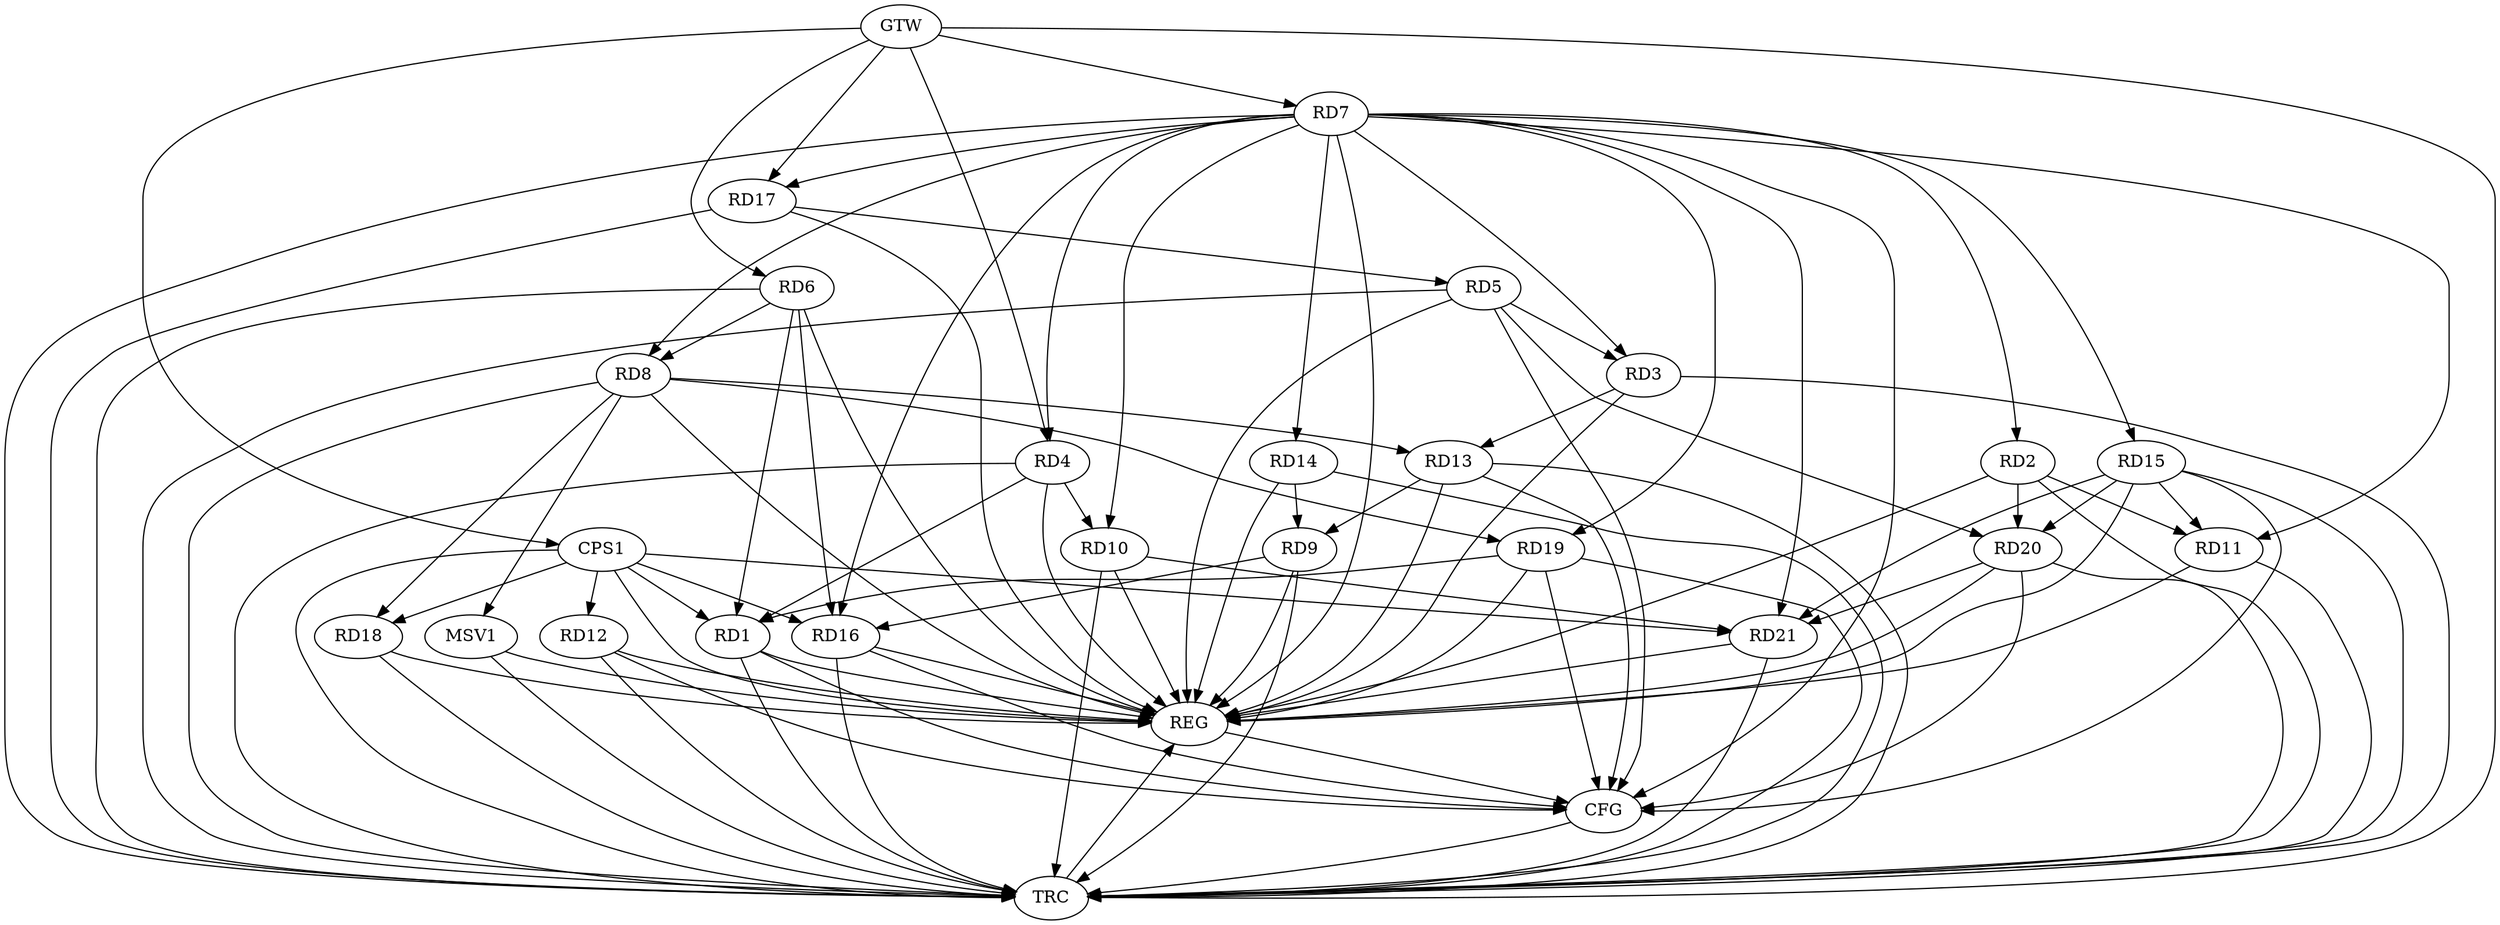 strict digraph G {
  RD1 [ label="RD1" ];
  RD2 [ label="RD2" ];
  RD3 [ label="RD3" ];
  RD4 [ label="RD4" ];
  RD5 [ label="RD5" ];
  RD6 [ label="RD6" ];
  RD7 [ label="RD7" ];
  RD8 [ label="RD8" ];
  RD9 [ label="RD9" ];
  RD10 [ label="RD10" ];
  RD11 [ label="RD11" ];
  RD12 [ label="RD12" ];
  RD13 [ label="RD13" ];
  RD14 [ label="RD14" ];
  RD15 [ label="RD15" ];
  RD16 [ label="RD16" ];
  RD17 [ label="RD17" ];
  RD18 [ label="RD18" ];
  RD19 [ label="RD19" ];
  RD20 [ label="RD20" ];
  RD21 [ label="RD21" ];
  CPS1 [ label="CPS1" ];
  GTW [ label="GTW" ];
  REG [ label="REG" ];
  CFG [ label="CFG" ];
  TRC [ label="TRC" ];
  MSV1 [ label="MSV1" ];
  RD4 -> RD1;
  RD6 -> RD1;
  RD19 -> RD1;
  RD2 -> RD11;
  RD2 -> RD20;
  RD5 -> RD3;
  RD3 -> RD13;
  RD4 -> RD10;
  RD17 -> RD5;
  RD5 -> RD20;
  RD6 -> RD8;
  RD6 -> RD16;
  RD7 -> RD8;
  RD7 -> RD15;
  RD7 -> RD19;
  RD7 -> RD21;
  RD8 -> RD13;
  RD8 -> RD18;
  RD8 -> RD19;
  RD13 -> RD9;
  RD14 -> RD9;
  RD9 -> RD16;
  RD10 -> RD21;
  RD15 -> RD11;
  RD15 -> RD20;
  RD15 -> RD21;
  RD20 -> RD21;
  CPS1 -> RD1;
  CPS1 -> RD12;
  CPS1 -> RD16;
  CPS1 -> RD18;
  CPS1 -> RD21;
  GTW -> RD4;
  GTW -> RD6;
  GTW -> RD7;
  GTW -> RD17;
  GTW -> CPS1;
  RD1 -> REG;
  RD2 -> REG;
  RD3 -> REG;
  RD4 -> REG;
  RD5 -> REG;
  RD6 -> REG;
  RD7 -> REG;
  RD8 -> REG;
  RD9 -> REG;
  RD10 -> REG;
  RD11 -> REG;
  RD12 -> REG;
  RD13 -> REG;
  RD14 -> REG;
  RD15 -> REG;
  RD16 -> REG;
  RD17 -> REG;
  RD18 -> REG;
  RD19 -> REG;
  RD20 -> REG;
  RD21 -> REG;
  CPS1 -> REG;
  RD16 -> CFG;
  RD15 -> CFG;
  RD19 -> CFG;
  RD5 -> CFG;
  RD20 -> CFG;
  RD7 -> CFG;
  RD13 -> CFG;
  RD12 -> CFG;
  RD1 -> CFG;
  REG -> CFG;
  RD1 -> TRC;
  RD2 -> TRC;
  RD3 -> TRC;
  RD4 -> TRC;
  RD5 -> TRC;
  RD6 -> TRC;
  RD7 -> TRC;
  RD8 -> TRC;
  RD9 -> TRC;
  RD10 -> TRC;
  RD11 -> TRC;
  RD12 -> TRC;
  RD13 -> TRC;
  RD14 -> TRC;
  RD15 -> TRC;
  RD16 -> TRC;
  RD17 -> TRC;
  RD18 -> TRC;
  RD19 -> TRC;
  RD20 -> TRC;
  RD21 -> TRC;
  CPS1 -> TRC;
  GTW -> TRC;
  CFG -> TRC;
  TRC -> REG;
  RD7 -> RD3;
  RD7 -> RD16;
  RD7 -> RD2;
  RD7 -> RD4;
  RD7 -> RD14;
  RD7 -> RD10;
  RD7 -> RD17;
  RD7 -> RD11;
  RD8 -> MSV1;
  MSV1 -> REG;
  MSV1 -> TRC;
}
